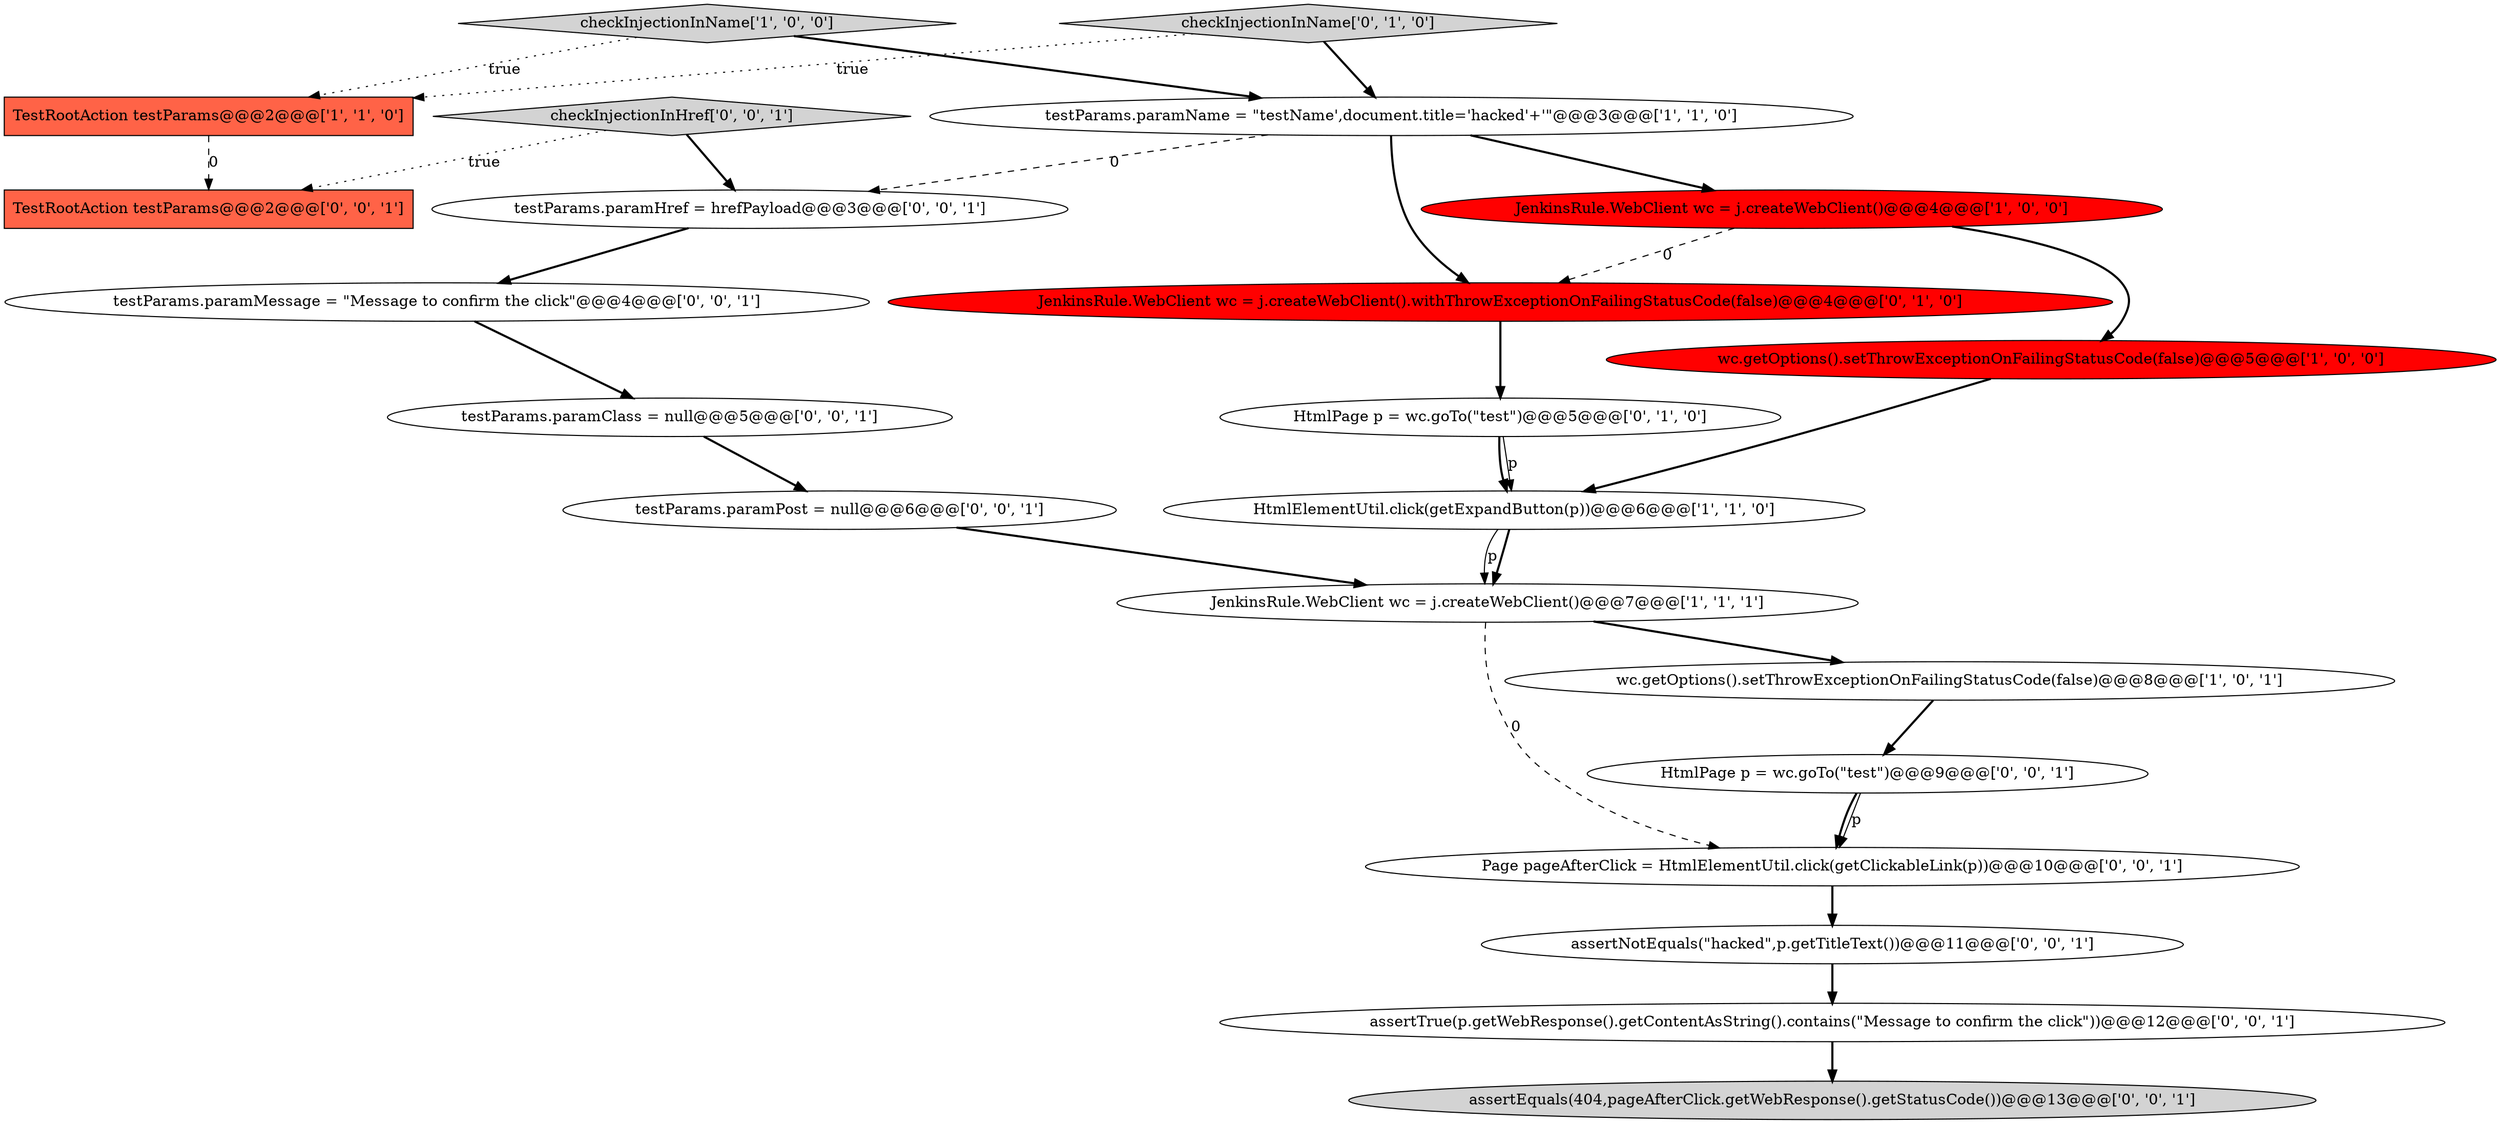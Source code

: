digraph {
0 [style = filled, label = "HtmlElementUtil.click(getExpandButton(p))@@@6@@@['1', '1', '0']", fillcolor = white, shape = ellipse image = "AAA0AAABBB1BBB"];
21 [style = filled, label = "assertNotEquals(\"hacked\",p.getTitleText())@@@11@@@['0', '0', '1']", fillcolor = white, shape = ellipse image = "AAA0AAABBB3BBB"];
8 [style = filled, label = "HtmlPage p = wc.goTo(\"test\")@@@5@@@['0', '1', '0']", fillcolor = white, shape = ellipse image = "AAA0AAABBB2BBB"];
16 [style = filled, label = "assertEquals(404,pageAfterClick.getWebResponse().getStatusCode())@@@13@@@['0', '0', '1']", fillcolor = lightgray, shape = ellipse image = "AAA0AAABBB3BBB"];
4 [style = filled, label = "wc.getOptions().setThrowExceptionOnFailingStatusCode(false)@@@8@@@['1', '0', '1']", fillcolor = white, shape = ellipse image = "AAA0AAABBB1BBB"];
3 [style = filled, label = "wc.getOptions().setThrowExceptionOnFailingStatusCode(false)@@@5@@@['1', '0', '0']", fillcolor = red, shape = ellipse image = "AAA1AAABBB1BBB"];
5 [style = filled, label = "checkInjectionInName['1', '0', '0']", fillcolor = lightgray, shape = diamond image = "AAA0AAABBB1BBB"];
14 [style = filled, label = "Page pageAfterClick = HtmlElementUtil.click(getClickableLink(p))@@@10@@@['0', '0', '1']", fillcolor = white, shape = ellipse image = "AAA0AAABBB3BBB"];
17 [style = filled, label = "testParams.paramHref = hrefPayload@@@3@@@['0', '0', '1']", fillcolor = white, shape = ellipse image = "AAA0AAABBB3BBB"];
12 [style = filled, label = "TestRootAction testParams@@@2@@@['0', '0', '1']", fillcolor = tomato, shape = box image = "AAA0AAABBB3BBB"];
19 [style = filled, label = "testParams.paramPost = null@@@6@@@['0', '0', '1']", fillcolor = white, shape = ellipse image = "AAA0AAABBB3BBB"];
7 [style = filled, label = "JenkinsRule.WebClient wc = j.createWebClient()@@@4@@@['1', '0', '0']", fillcolor = red, shape = ellipse image = "AAA1AAABBB1BBB"];
2 [style = filled, label = "testParams.paramName = \"testName',document.title='hacked'+'\"@@@3@@@['1', '1', '0']", fillcolor = white, shape = ellipse image = "AAA0AAABBB1BBB"];
1 [style = filled, label = "JenkinsRule.WebClient wc = j.createWebClient()@@@7@@@['1', '1', '1']", fillcolor = white, shape = ellipse image = "AAA0AAABBB1BBB"];
9 [style = filled, label = "checkInjectionInName['0', '1', '0']", fillcolor = lightgray, shape = diamond image = "AAA0AAABBB2BBB"];
10 [style = filled, label = "JenkinsRule.WebClient wc = j.createWebClient().withThrowExceptionOnFailingStatusCode(false)@@@4@@@['0', '1', '0']", fillcolor = red, shape = ellipse image = "AAA1AAABBB2BBB"];
13 [style = filled, label = "HtmlPage p = wc.goTo(\"test\")@@@9@@@['0', '0', '1']", fillcolor = white, shape = ellipse image = "AAA0AAABBB3BBB"];
11 [style = filled, label = "testParams.paramMessage = \"Message to confirm the click\"@@@4@@@['0', '0', '1']", fillcolor = white, shape = ellipse image = "AAA0AAABBB3BBB"];
15 [style = filled, label = "assertTrue(p.getWebResponse().getContentAsString().contains(\"Message to confirm the click\"))@@@12@@@['0', '0', '1']", fillcolor = white, shape = ellipse image = "AAA0AAABBB3BBB"];
20 [style = filled, label = "checkInjectionInHref['0', '0', '1']", fillcolor = lightgray, shape = diamond image = "AAA0AAABBB3BBB"];
18 [style = filled, label = "testParams.paramClass = null@@@5@@@['0', '0', '1']", fillcolor = white, shape = ellipse image = "AAA0AAABBB3BBB"];
6 [style = filled, label = "TestRootAction testParams@@@2@@@['1', '1', '0']", fillcolor = tomato, shape = box image = "AAA0AAABBB1BBB"];
1->4 [style = bold, label=""];
20->17 [style = bold, label=""];
1->14 [style = dashed, label="0"];
9->2 [style = bold, label=""];
21->15 [style = bold, label=""];
4->13 [style = bold, label=""];
18->19 [style = bold, label=""];
5->6 [style = dotted, label="true"];
2->10 [style = bold, label=""];
15->16 [style = bold, label=""];
9->6 [style = dotted, label="true"];
2->17 [style = dashed, label="0"];
11->18 [style = bold, label=""];
7->3 [style = bold, label=""];
3->0 [style = bold, label=""];
6->12 [style = dashed, label="0"];
8->0 [style = bold, label=""];
19->1 [style = bold, label=""];
5->2 [style = bold, label=""];
10->8 [style = bold, label=""];
0->1 [style = bold, label=""];
13->14 [style = solid, label="p"];
7->10 [style = dashed, label="0"];
20->12 [style = dotted, label="true"];
2->7 [style = bold, label=""];
0->1 [style = solid, label="p"];
13->14 [style = bold, label=""];
14->21 [style = bold, label=""];
8->0 [style = solid, label="p"];
17->11 [style = bold, label=""];
}
